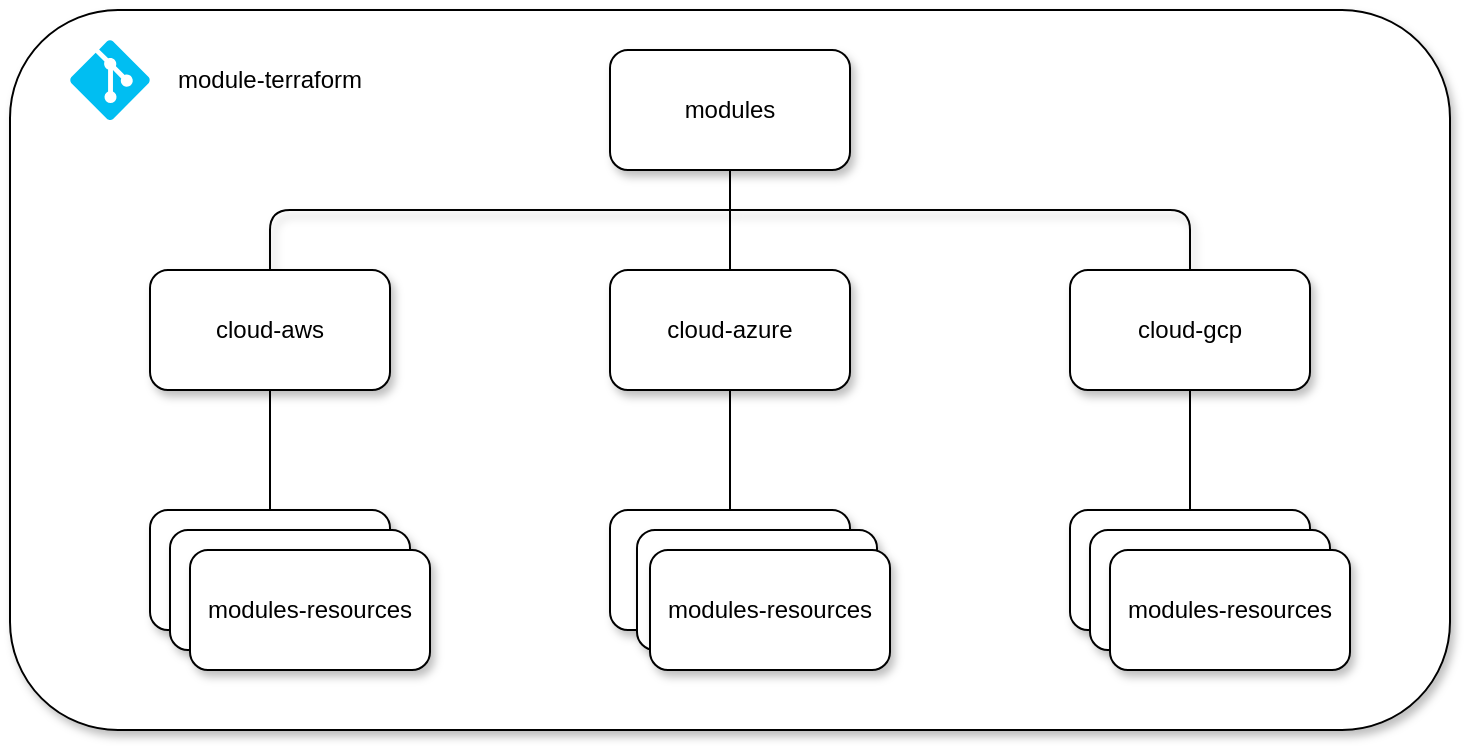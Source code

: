 <mxfile>
    <diagram id="YpgyCIVD91M1j9Vojwb1" name="Page-1">
        <mxGraphModel dx="1092" dy="765" grid="1" gridSize="10" guides="1" tooltips="1" connect="1" arrows="1" fold="1" page="1" pageScale="1" pageWidth="827" pageHeight="1169" math="0" shadow="0">
            <root>
                <mxCell id="0"/>
                <mxCell id="1" parent="0"/>
                <mxCell id="3" value="" style="rounded=1;whiteSpace=wrap;html=1;shadow=1;glass=0;" parent="1" vertex="1">
                    <mxGeometry x="40" y="80" width="720" height="360" as="geometry"/>
                </mxCell>
                <mxCell id="8" style="edgeStyle=none;html=1;entryX=0.5;entryY=0;entryDx=0;entryDy=0;endArrow=none;endFill=0;" parent="1" source="4" target="6" edge="1">
                    <mxGeometry relative="1" as="geometry"/>
                </mxCell>
                <mxCell id="9" style="edgeStyle=none;html=1;entryX=0.5;entryY=0;entryDx=0;entryDy=0;endArrow=none;endFill=0;shadow=1;" parent="1" target="5" edge="1">
                    <mxGeometry relative="1" as="geometry">
                        <mxPoint x="400" y="180" as="sourcePoint"/>
                        <Array as="points">
                            <mxPoint x="170" y="180"/>
                        </Array>
                    </mxGeometry>
                </mxCell>
                <mxCell id="10" style="edgeStyle=none;html=1;entryX=0.5;entryY=0;entryDx=0;entryDy=0;endArrow=none;endFill=0;shadow=1;" parent="1" target="7" edge="1">
                    <mxGeometry relative="1" as="geometry">
                        <mxPoint x="400" y="180" as="sourcePoint"/>
                        <Array as="points">
                            <mxPoint x="630" y="180"/>
                        </Array>
                    </mxGeometry>
                </mxCell>
                <mxCell id="4" value="modules" style="rounded=1;whiteSpace=wrap;html=1;shadow=1;" parent="1" vertex="1">
                    <mxGeometry x="340" y="100" width="120" height="60" as="geometry"/>
                </mxCell>
                <mxCell id="23" style="edgeStyle=none;html=1;entryX=0.5;entryY=0;entryDx=0;entryDy=0;endArrow=none;endFill=0;" parent="1" source="5" target="11" edge="1">
                    <mxGeometry relative="1" as="geometry"/>
                </mxCell>
                <mxCell id="5" value="cloud-aws" style="rounded=1;whiteSpace=wrap;html=1;shadow=1;" parent="1" vertex="1">
                    <mxGeometry x="110" y="210" width="120" height="60" as="geometry"/>
                </mxCell>
                <mxCell id="24" style="edgeStyle=none;html=1;entryX=0.5;entryY=0;entryDx=0;entryDy=0;endArrow=none;endFill=0;" parent="1" source="6" target="12" edge="1">
                    <mxGeometry relative="1" as="geometry"/>
                </mxCell>
                <mxCell id="6" value="cloud-azure" style="rounded=1;whiteSpace=wrap;html=1;shadow=1;" parent="1" vertex="1">
                    <mxGeometry x="340" y="210" width="120" height="60" as="geometry"/>
                </mxCell>
                <mxCell id="26" style="edgeStyle=none;html=1;entryX=0.5;entryY=0;entryDx=0;entryDy=0;endArrow=none;endFill=0;" parent="1" source="7" target="13" edge="1">
                    <mxGeometry relative="1" as="geometry"/>
                </mxCell>
                <mxCell id="7" value="cloud-gcp" style="rounded=1;whiteSpace=wrap;html=1;shadow=1;" parent="1" vertex="1">
                    <mxGeometry x="570" y="210" width="120" height="60" as="geometry"/>
                </mxCell>
                <mxCell id="11" value="" style="rounded=1;whiteSpace=wrap;html=1;shadow=1;" parent="1" vertex="1">
                    <mxGeometry x="110" y="330" width="120" height="60" as="geometry"/>
                </mxCell>
                <mxCell id="12" value="" style="rounded=1;whiteSpace=wrap;html=1;shadow=1;" parent="1" vertex="1">
                    <mxGeometry x="340" y="330" width="120" height="60" as="geometry"/>
                </mxCell>
                <mxCell id="13" value="" style="rounded=1;whiteSpace=wrap;html=1;shadow=1;" parent="1" vertex="1">
                    <mxGeometry x="570" y="330" width="120" height="60" as="geometry"/>
                </mxCell>
                <mxCell id="14" value="" style="rounded=1;whiteSpace=wrap;html=1;shadow=1;" parent="1" vertex="1">
                    <mxGeometry x="353.5" y="340" width="120" height="60" as="geometry"/>
                </mxCell>
                <mxCell id="15" value="" style="rounded=1;whiteSpace=wrap;html=1;shadow=1;" parent="1" vertex="1">
                    <mxGeometry x="120" y="340" width="120" height="60" as="geometry"/>
                </mxCell>
                <mxCell id="16" value="modules-resources" style="rounded=1;whiteSpace=wrap;html=1;shadow=1;" parent="1" vertex="1">
                    <mxGeometry x="130" y="350" width="120" height="60" as="geometry"/>
                </mxCell>
                <mxCell id="17" value="modules-resources" style="rounded=1;whiteSpace=wrap;html=1;shadow=1;" parent="1" vertex="1">
                    <mxGeometry x="360" y="350" width="120" height="60" as="geometry"/>
                </mxCell>
                <mxCell id="18" value="" style="rounded=1;whiteSpace=wrap;html=1;shadow=1;" parent="1" vertex="1">
                    <mxGeometry x="580" y="340" width="120" height="60" as="geometry"/>
                </mxCell>
                <mxCell id="19" value="modules-resources" style="rounded=1;whiteSpace=wrap;html=1;shadow=1;" parent="1" vertex="1">
                    <mxGeometry x="590" y="350" width="120" height="60" as="geometry"/>
                </mxCell>
                <mxCell id="20" value="" style="verticalLabelPosition=bottom;html=1;verticalAlign=top;align=center;strokeColor=none;fillColor=#00BEF2;shape=mxgraph.azure.git_repository;" parent="1" vertex="1">
                    <mxGeometry x="70" y="95" width="40" height="40" as="geometry"/>
                </mxCell>
                <mxCell id="21" value="module-terraform" style="text;html=1;strokeColor=none;fillColor=none;align=center;verticalAlign=middle;whiteSpace=wrap;rounded=0;" parent="1" vertex="1">
                    <mxGeometry x="105" y="100" width="130" height="30" as="geometry"/>
                </mxCell>
            </root>
        </mxGraphModel>
    </diagram>
</mxfile>